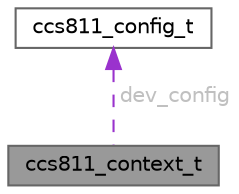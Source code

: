 digraph "ccs811_context_t"
{
 // LATEX_PDF_SIZE
  bgcolor="transparent";
  edge [fontname=Helvetica,fontsize=10,labelfontname=Helvetica,labelfontsize=10];
  node [fontname=Helvetica,fontsize=10,shape=box,height=0.2,width=0.4];
  Node1 [id="Node000001",label="ccs811_context_t",height=0.2,width=0.4,color="gray40", fillcolor="grey60", style="filled", fontcolor="black",tooltip="CCS811 context structure."];
  Node2 -> Node1 [id="edge1_Node000001_Node000002",dir="back",color="darkorchid3",style="dashed",tooltip=" ",label=" dev_config",fontcolor="grey" ];
  Node2 [id="Node000002",label="ccs811_config_t",height=0.2,width=0.4,color="gray40", fillcolor="white", style="filled",URL="$structccs811__config__t.html",tooltip="CCS811 configuration structure."];
}
